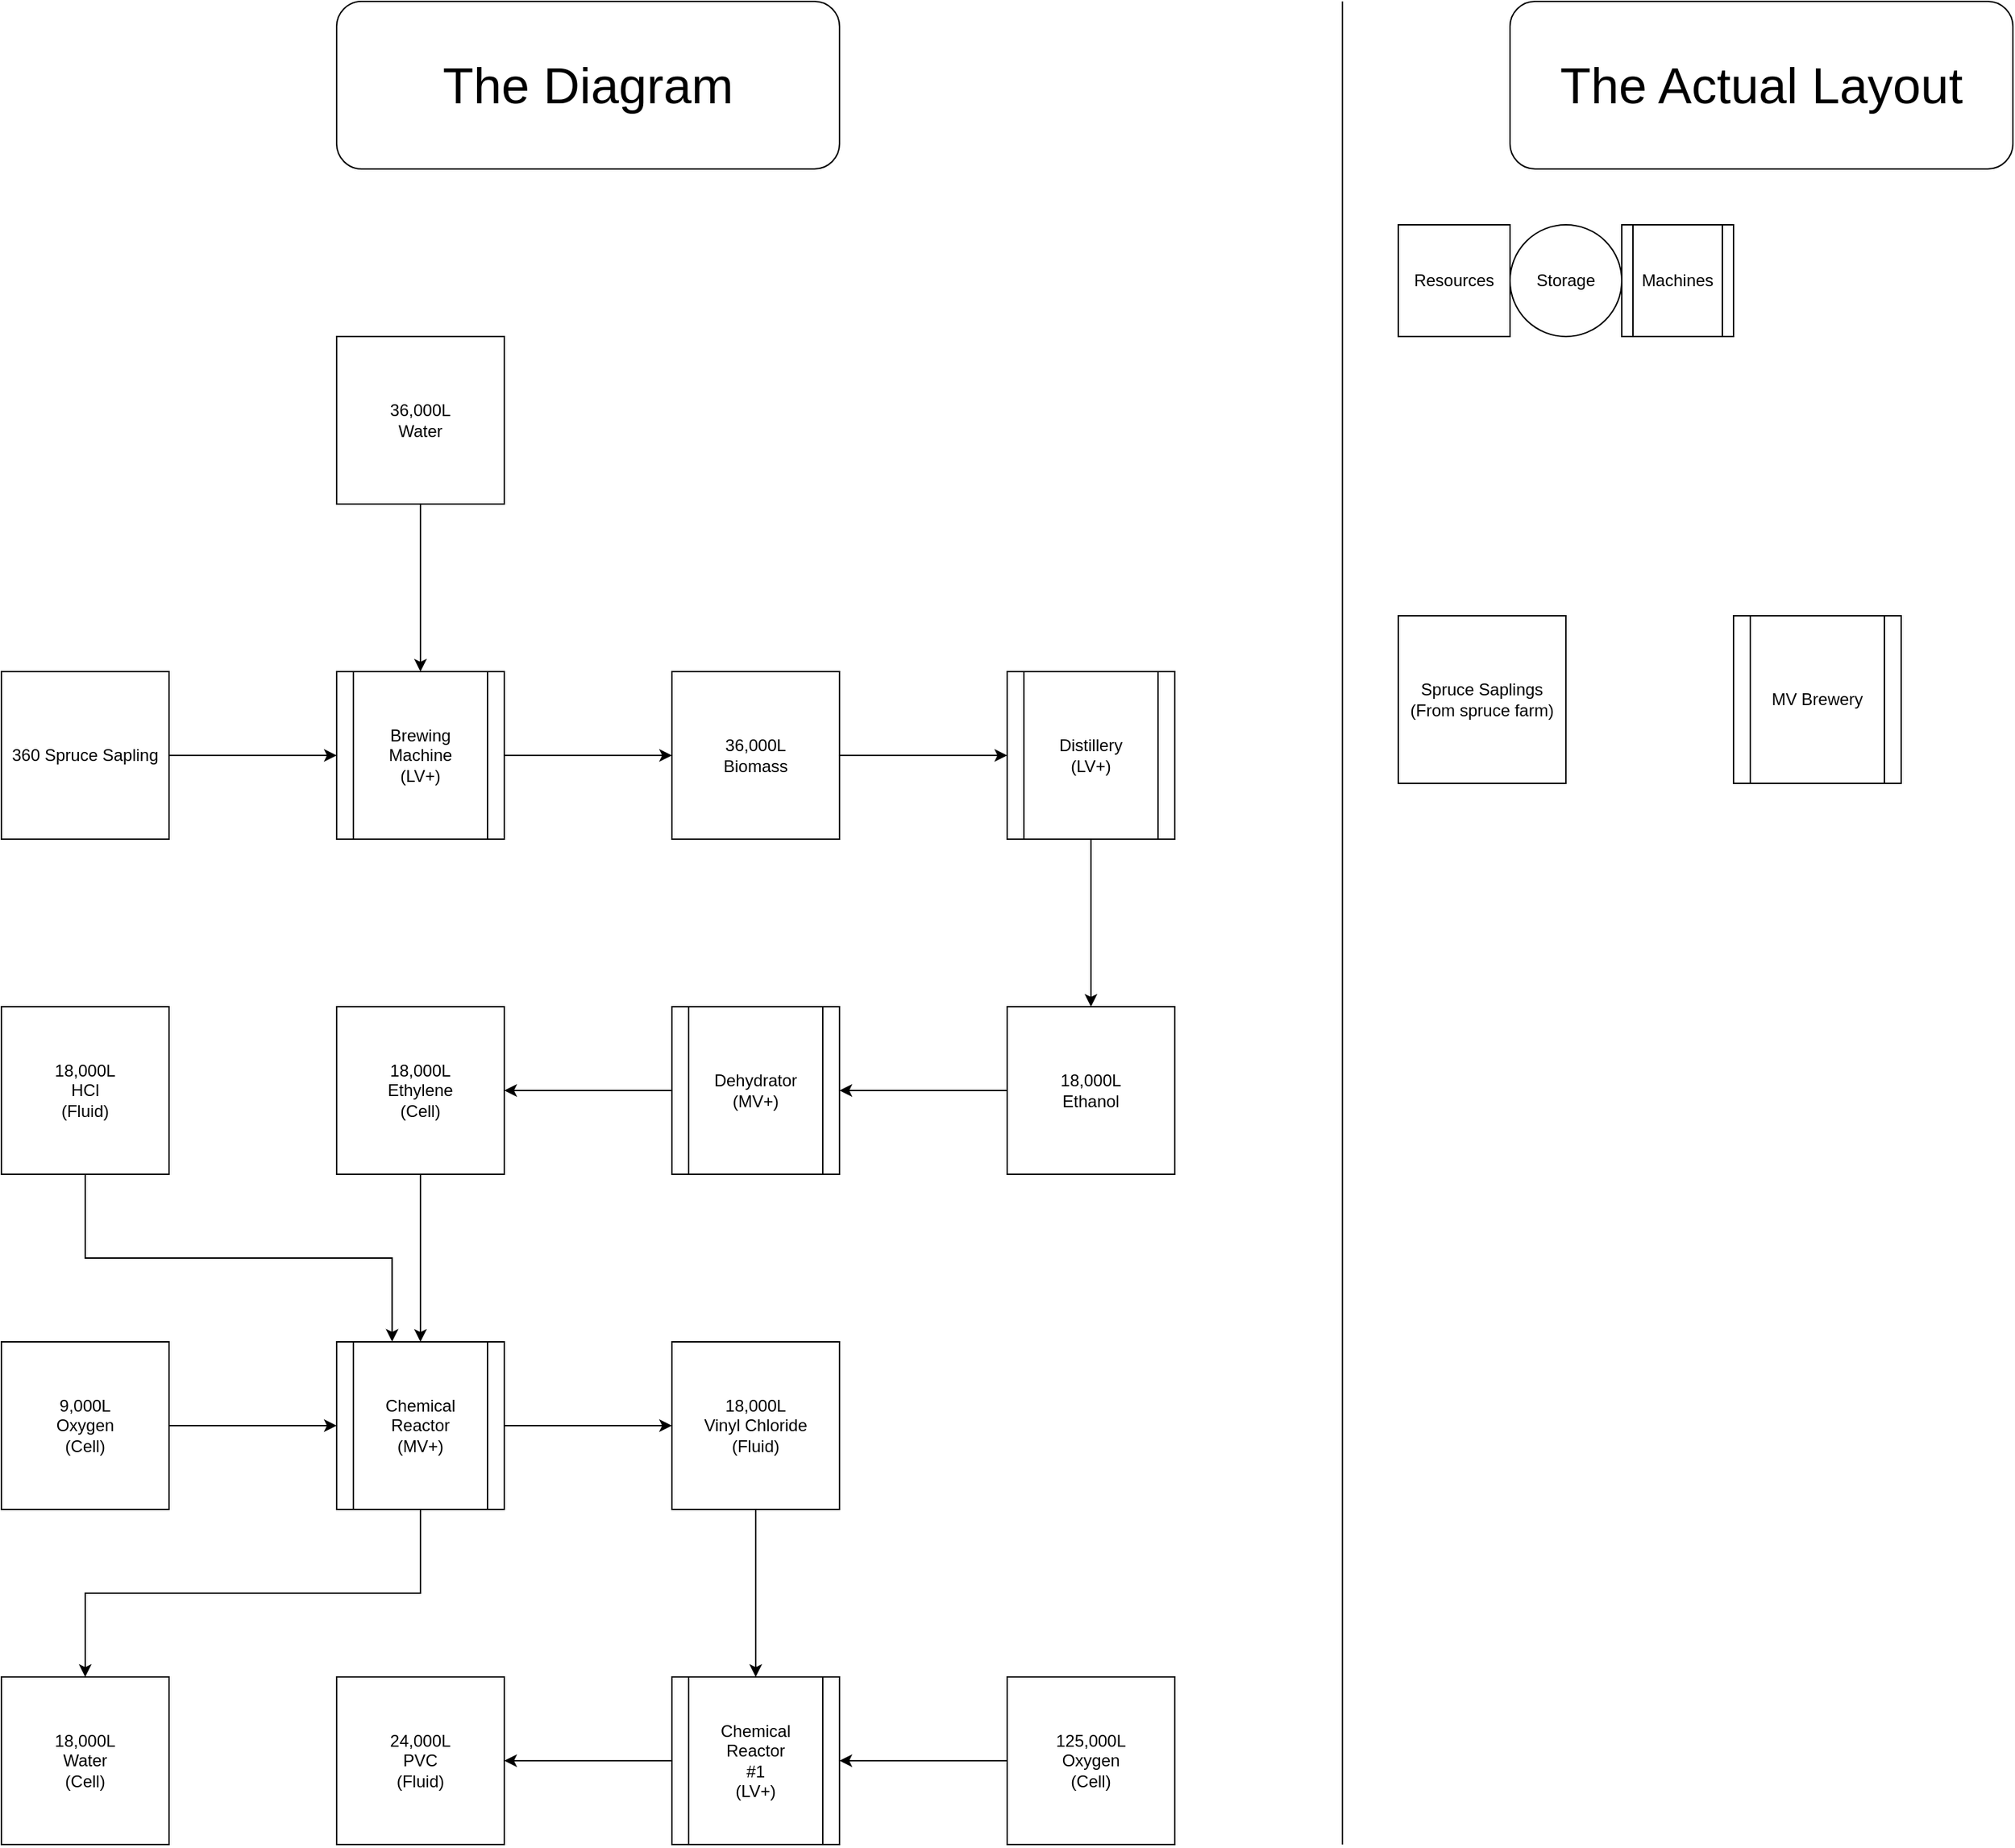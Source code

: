 <mxfile version="21.0.4" type="github">
  <diagram name="Page-1" id="oLp8PXrFoAo25mWbSfcb">
    <mxGraphModel dx="844" dy="1559" grid="1" gridSize="10" guides="1" tooltips="1" connect="1" arrows="1" fold="1" page="1" pageScale="1" pageWidth="850" pageHeight="1100" math="0" shadow="0">
      <root>
        <mxCell id="0" />
        <mxCell id="1" parent="0" />
        <mxCell id="z9_6NJVO3Y7MdxRCK-k6-3" value="" style="edgeStyle=orthogonalEdgeStyle;rounded=0;orthogonalLoop=1;jettySize=auto;html=1;entryX=0;entryY=0.5;entryDx=0;entryDy=0;" parent="1" source="z9_6NJVO3Y7MdxRCK-k6-1" target="0bMyIWMPU83hLZPshQtl-1" edge="1">
          <mxGeometry relative="1" as="geometry">
            <mxPoint x="360" y="-80" as="targetPoint" />
            <Array as="points" />
          </mxGeometry>
        </mxCell>
        <mxCell id="z9_6NJVO3Y7MdxRCK-k6-1" value="360 Spruce Sapling" style="whiteSpace=wrap;html=1;aspect=fixed;" parent="1" vertex="1">
          <mxGeometry x="120" y="-160" width="120" height="120" as="geometry" />
        </mxCell>
        <mxCell id="0bMyIWMPU83hLZPshQtl-6" style="edgeStyle=orthogonalEdgeStyle;rounded=0;orthogonalLoop=1;jettySize=auto;html=1;entryX=0.5;entryY=0;entryDx=0;entryDy=0;" edge="1" parent="1" source="z9_6NJVO3Y7MdxRCK-k6-4" target="0bMyIWMPU83hLZPshQtl-1">
          <mxGeometry relative="1" as="geometry" />
        </mxCell>
        <mxCell id="z9_6NJVO3Y7MdxRCK-k6-4" value="36,000L&lt;br&gt;Water" style="whiteSpace=wrap;html=1;aspect=fixed;" parent="1" vertex="1">
          <mxGeometry x="360" y="-400" width="120" height="120" as="geometry" />
        </mxCell>
        <mxCell id="0bMyIWMPU83hLZPshQtl-8" style="edgeStyle=orthogonalEdgeStyle;rounded=0;orthogonalLoop=1;jettySize=auto;html=1;exitX=1;exitY=0.5;exitDx=0;exitDy=0;entryX=0;entryY=0.5;entryDx=0;entryDy=0;" edge="1" parent="1" source="z9_6NJVO3Y7MdxRCK-k6-6" target="0bMyIWMPU83hLZPshQtl-2">
          <mxGeometry relative="1" as="geometry" />
        </mxCell>
        <mxCell id="z9_6NJVO3Y7MdxRCK-k6-6" value="36,000L&lt;br&gt;Biomass" style="whiteSpace=wrap;html=1;aspect=fixed;" parent="1" vertex="1">
          <mxGeometry x="600" y="-160" width="120" height="120" as="geometry" />
        </mxCell>
        <mxCell id="0bMyIWMPU83hLZPshQtl-11" style="edgeStyle=orthogonalEdgeStyle;rounded=0;orthogonalLoop=1;jettySize=auto;html=1;" edge="1" parent="1" source="z9_6NJVO3Y7MdxRCK-k6-12" target="0bMyIWMPU83hLZPshQtl-4">
          <mxGeometry relative="1" as="geometry" />
        </mxCell>
        <mxCell id="z9_6NJVO3Y7MdxRCK-k6-12" value="18,000L&lt;br&gt;Ethanol" style="whiteSpace=wrap;html=1;aspect=fixed;" parent="1" vertex="1">
          <mxGeometry x="840" y="80" width="120" height="120" as="geometry" />
        </mxCell>
        <mxCell id="0bMyIWMPU83hLZPshQtl-16" style="edgeStyle=orthogonalEdgeStyle;rounded=0;orthogonalLoop=1;jettySize=auto;html=1;entryX=0.5;entryY=0;entryDx=0;entryDy=0;" edge="1" parent="1" source="z9_6NJVO3Y7MdxRCK-k6-21" target="0bMyIWMPU83hLZPshQtl-15">
          <mxGeometry relative="1" as="geometry" />
        </mxCell>
        <mxCell id="z9_6NJVO3Y7MdxRCK-k6-21" value="18,000L&lt;br&gt;Ethylene&lt;br&gt;(Cell)" style="whiteSpace=wrap;html=1;aspect=fixed;" parent="1" vertex="1">
          <mxGeometry x="360" y="80" width="120" height="120" as="geometry" />
        </mxCell>
        <mxCell id="0bMyIWMPU83hLZPshQtl-7" style="edgeStyle=orthogonalEdgeStyle;rounded=0;orthogonalLoop=1;jettySize=auto;html=1;exitX=1;exitY=0.5;exitDx=0;exitDy=0;entryX=0;entryY=0.5;entryDx=0;entryDy=0;" edge="1" parent="1" source="0bMyIWMPU83hLZPshQtl-1" target="z9_6NJVO3Y7MdxRCK-k6-6">
          <mxGeometry relative="1" as="geometry" />
        </mxCell>
        <mxCell id="0bMyIWMPU83hLZPshQtl-1" value="Brewing&lt;br&gt;Machine&lt;br&gt;(LV+)" style="shape=process;whiteSpace=wrap;html=1;backgroundOutline=1;" vertex="1" parent="1">
          <mxGeometry x="360" y="-160" width="120" height="120" as="geometry" />
        </mxCell>
        <mxCell id="0bMyIWMPU83hLZPshQtl-10" style="edgeStyle=orthogonalEdgeStyle;rounded=0;orthogonalLoop=1;jettySize=auto;html=1;exitX=0.5;exitY=1;exitDx=0;exitDy=0;entryX=0.5;entryY=0;entryDx=0;entryDy=0;" edge="1" parent="1" source="0bMyIWMPU83hLZPshQtl-2" target="z9_6NJVO3Y7MdxRCK-k6-12">
          <mxGeometry relative="1" as="geometry" />
        </mxCell>
        <mxCell id="0bMyIWMPU83hLZPshQtl-2" value="Distillery&lt;br&gt;(LV+)" style="shape=process;whiteSpace=wrap;html=1;backgroundOutline=1;" vertex="1" parent="1">
          <mxGeometry x="840" y="-160" width="120" height="120" as="geometry" />
        </mxCell>
        <mxCell id="0bMyIWMPU83hLZPshQtl-12" style="edgeStyle=orthogonalEdgeStyle;rounded=0;orthogonalLoop=1;jettySize=auto;html=1;exitX=0;exitY=0.5;exitDx=0;exitDy=0;" edge="1" parent="1" source="0bMyIWMPU83hLZPshQtl-4" target="z9_6NJVO3Y7MdxRCK-k6-21">
          <mxGeometry relative="1" as="geometry" />
        </mxCell>
        <mxCell id="0bMyIWMPU83hLZPshQtl-4" value="Dehydrator&lt;br&gt;(MV+)" style="shape=process;whiteSpace=wrap;html=1;backgroundOutline=1;" vertex="1" parent="1">
          <mxGeometry x="600" y="80" width="120" height="120" as="geometry" />
        </mxCell>
        <mxCell id="0bMyIWMPU83hLZPshQtl-17" style="edgeStyle=orthogonalEdgeStyle;rounded=0;orthogonalLoop=1;jettySize=auto;html=1;entryX=0.331;entryY=-0.001;entryDx=0;entryDy=0;entryPerimeter=0;" edge="1" parent="1" source="0bMyIWMPU83hLZPshQtl-13" target="0bMyIWMPU83hLZPshQtl-15">
          <mxGeometry relative="1" as="geometry">
            <Array as="points">
              <mxPoint x="180" y="260" />
              <mxPoint x="400" y="260" />
            </Array>
          </mxGeometry>
        </mxCell>
        <mxCell id="0bMyIWMPU83hLZPshQtl-13" value="18,000L&lt;br&gt;HCl&lt;br&gt;(Fluid)" style="whiteSpace=wrap;html=1;aspect=fixed;" vertex="1" parent="1">
          <mxGeometry x="120" y="80" width="120" height="120" as="geometry" />
        </mxCell>
        <mxCell id="0bMyIWMPU83hLZPshQtl-18" style="edgeStyle=orthogonalEdgeStyle;rounded=0;orthogonalLoop=1;jettySize=auto;html=1;entryX=0;entryY=0.5;entryDx=0;entryDy=0;" edge="1" parent="1" source="0bMyIWMPU83hLZPshQtl-14" target="0bMyIWMPU83hLZPshQtl-15">
          <mxGeometry relative="1" as="geometry" />
        </mxCell>
        <mxCell id="0bMyIWMPU83hLZPshQtl-14" value="9,000L&lt;br&gt;Oxygen&lt;br&gt;(Cell)" style="whiteSpace=wrap;html=1;aspect=fixed;" vertex="1" parent="1">
          <mxGeometry x="120" y="320" width="120" height="120" as="geometry" />
        </mxCell>
        <mxCell id="0bMyIWMPU83hLZPshQtl-20" style="edgeStyle=orthogonalEdgeStyle;rounded=0;orthogonalLoop=1;jettySize=auto;html=1;entryX=0;entryY=0.5;entryDx=0;entryDy=0;" edge="1" parent="1" source="0bMyIWMPU83hLZPshQtl-15" target="0bMyIWMPU83hLZPshQtl-19">
          <mxGeometry relative="1" as="geometry" />
        </mxCell>
        <mxCell id="0bMyIWMPU83hLZPshQtl-22" style="edgeStyle=orthogonalEdgeStyle;rounded=0;orthogonalLoop=1;jettySize=auto;html=1;entryX=0.5;entryY=0;entryDx=0;entryDy=0;" edge="1" parent="1" source="0bMyIWMPU83hLZPshQtl-15" target="0bMyIWMPU83hLZPshQtl-21">
          <mxGeometry relative="1" as="geometry">
            <Array as="points">
              <mxPoint x="420" y="500" />
              <mxPoint x="180" y="500" />
            </Array>
          </mxGeometry>
        </mxCell>
        <mxCell id="0bMyIWMPU83hLZPshQtl-15" value="Chemical Reactor&lt;br&gt;(MV+)" style="shape=process;whiteSpace=wrap;html=1;backgroundOutline=1;" vertex="1" parent="1">
          <mxGeometry x="360" y="320" width="120" height="120" as="geometry" />
        </mxCell>
        <mxCell id="0bMyIWMPU83hLZPshQtl-31" style="edgeStyle=orthogonalEdgeStyle;rounded=0;orthogonalLoop=1;jettySize=auto;html=1;entryX=0.5;entryY=0;entryDx=0;entryDy=0;" edge="1" parent="1" source="0bMyIWMPU83hLZPshQtl-19" target="0bMyIWMPU83hLZPshQtl-28">
          <mxGeometry relative="1" as="geometry" />
        </mxCell>
        <mxCell id="0bMyIWMPU83hLZPshQtl-19" value="18,000L&lt;br&gt;Vinyl Chloride&lt;br&gt;(Fluid)" style="whiteSpace=wrap;html=1;aspect=fixed;" vertex="1" parent="1">
          <mxGeometry x="600" y="320" width="120" height="120" as="geometry" />
        </mxCell>
        <mxCell id="0bMyIWMPU83hLZPshQtl-21" value="18,000L&lt;br&gt;Water&lt;br&gt;(Cell)" style="whiteSpace=wrap;html=1;aspect=fixed;" vertex="1" parent="1">
          <mxGeometry x="120" y="560" width="120" height="120" as="geometry" />
        </mxCell>
        <mxCell id="0bMyIWMPU83hLZPshQtl-34" style="edgeStyle=orthogonalEdgeStyle;rounded=0;orthogonalLoop=1;jettySize=auto;html=1;entryX=1;entryY=0.5;entryDx=0;entryDy=0;" edge="1" parent="1" source="0bMyIWMPU83hLZPshQtl-28" target="0bMyIWMPU83hLZPshQtl-33">
          <mxGeometry relative="1" as="geometry" />
        </mxCell>
        <mxCell id="0bMyIWMPU83hLZPshQtl-28" value="Chemical Reactor&lt;br&gt;#1&lt;br&gt;(LV+)" style="shape=process;whiteSpace=wrap;html=1;backgroundOutline=1;" vertex="1" parent="1">
          <mxGeometry x="600" y="560" width="120" height="120" as="geometry" />
        </mxCell>
        <mxCell id="0bMyIWMPU83hLZPshQtl-30" style="edgeStyle=orthogonalEdgeStyle;rounded=0;orthogonalLoop=1;jettySize=auto;html=1;entryX=1;entryY=0.5;entryDx=0;entryDy=0;" edge="1" parent="1" source="0bMyIWMPU83hLZPshQtl-29" target="0bMyIWMPU83hLZPshQtl-28">
          <mxGeometry relative="1" as="geometry" />
        </mxCell>
        <mxCell id="0bMyIWMPU83hLZPshQtl-29" value="125,000L&lt;br&gt;Oxygen&lt;br&gt;(Cell)" style="whiteSpace=wrap;html=1;aspect=fixed;" vertex="1" parent="1">
          <mxGeometry x="840" y="560" width="120" height="120" as="geometry" />
        </mxCell>
        <mxCell id="0bMyIWMPU83hLZPshQtl-33" value="24,000L&lt;br&gt;PVC&lt;br&gt;(Fluid)" style="whiteSpace=wrap;html=1;aspect=fixed;" vertex="1" parent="1">
          <mxGeometry x="360" y="560" width="120" height="120" as="geometry" />
        </mxCell>
        <mxCell id="0bMyIWMPU83hLZPshQtl-35" value="&lt;font style=&quot;font-size: 36px;&quot;&gt;The Diagram&lt;/font&gt;" style="rounded=1;whiteSpace=wrap;html=1;" vertex="1" parent="1">
          <mxGeometry x="360" y="-640" width="360" height="120" as="geometry" />
        </mxCell>
        <mxCell id="0bMyIWMPU83hLZPshQtl-36" value="&lt;font style=&quot;font-size: 36px;&quot;&gt;The Actual Layout&lt;/font&gt;" style="rounded=1;whiteSpace=wrap;html=1;" vertex="1" parent="1">
          <mxGeometry x="1200" y="-640" width="360" height="120" as="geometry" />
        </mxCell>
        <mxCell id="0bMyIWMPU83hLZPshQtl-37" value="" style="endArrow=none;html=1;rounded=0;" edge="1" parent="1">
          <mxGeometry width="50" height="50" relative="1" as="geometry">
            <mxPoint x="1080" y="680" as="sourcePoint" />
            <mxPoint x="1080" y="-640" as="targetPoint" />
          </mxGeometry>
        </mxCell>
        <mxCell id="0bMyIWMPU83hLZPshQtl-39" value="Resources" style="rounded=0;whiteSpace=wrap;html=1;" vertex="1" parent="1">
          <mxGeometry x="1120" y="-480" width="80" height="80" as="geometry" />
        </mxCell>
        <mxCell id="0bMyIWMPU83hLZPshQtl-40" value="Storage" style="ellipse;whiteSpace=wrap;html=1;aspect=fixed;" vertex="1" parent="1">
          <mxGeometry x="1200" y="-480" width="80" height="80" as="geometry" />
        </mxCell>
        <mxCell id="0bMyIWMPU83hLZPshQtl-41" value="Machines" style="shape=process;whiteSpace=wrap;html=1;backgroundOutline=1;" vertex="1" parent="1">
          <mxGeometry x="1280" y="-480" width="80" height="80" as="geometry" />
        </mxCell>
        <mxCell id="0bMyIWMPU83hLZPshQtl-44" value="MV Brewery" style="shape=process;whiteSpace=wrap;html=1;backgroundOutline=1;" vertex="1" parent="1">
          <mxGeometry x="1360" y="-200" width="120" height="120" as="geometry" />
        </mxCell>
        <mxCell id="0bMyIWMPU83hLZPshQtl-45" value="Spruce Saplings&lt;br&gt;(From spruce farm)" style="whiteSpace=wrap;html=1;aspect=fixed;rounded=0;glass=0;shadow=0;" vertex="1" parent="1">
          <mxGeometry x="1120" y="-200" width="120" height="120" as="geometry" />
        </mxCell>
      </root>
    </mxGraphModel>
  </diagram>
</mxfile>
